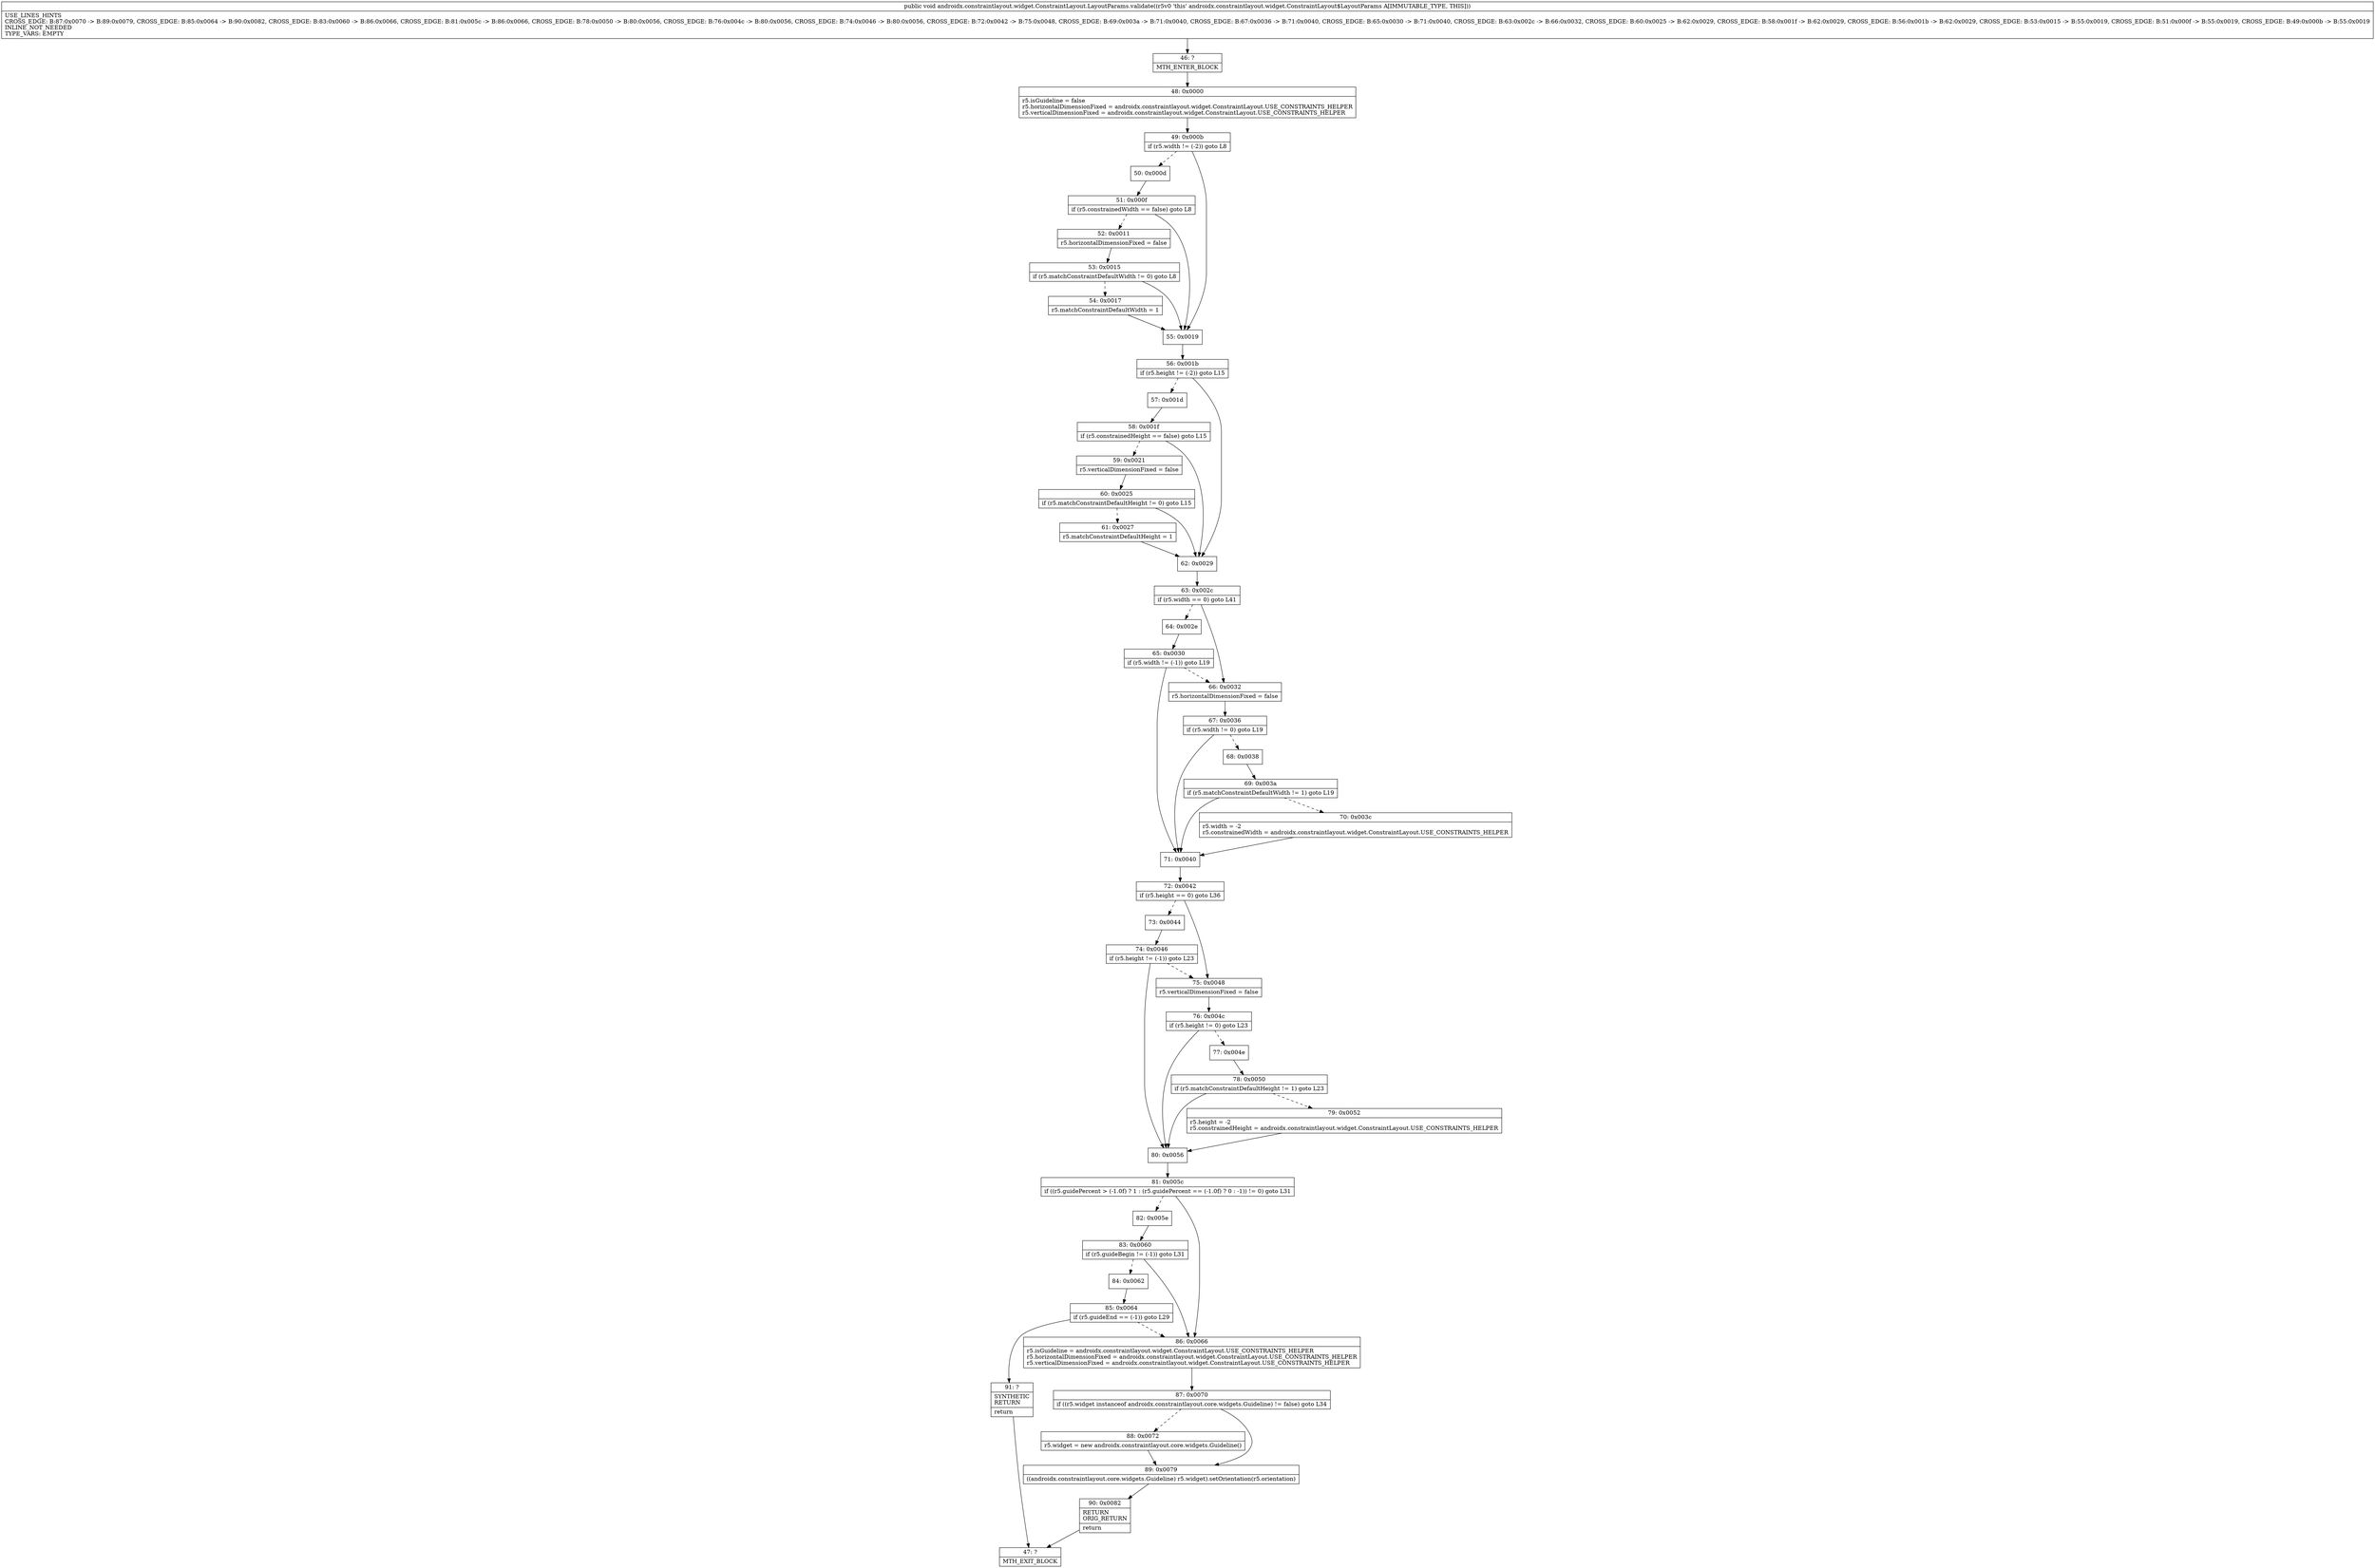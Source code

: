 digraph "CFG forandroidx.constraintlayout.widget.ConstraintLayout.LayoutParams.validate()V" {
Node_46 [shape=record,label="{46\:\ ?|MTH_ENTER_BLOCK\l}"];
Node_48 [shape=record,label="{48\:\ 0x0000|r5.isGuideline = false\lr5.horizontalDimensionFixed = androidx.constraintlayout.widget.ConstraintLayout.USE_CONSTRAINTS_HELPER\lr5.verticalDimensionFixed = androidx.constraintlayout.widget.ConstraintLayout.USE_CONSTRAINTS_HELPER\l}"];
Node_49 [shape=record,label="{49\:\ 0x000b|if (r5.width != (\-2)) goto L8\l}"];
Node_50 [shape=record,label="{50\:\ 0x000d}"];
Node_51 [shape=record,label="{51\:\ 0x000f|if (r5.constrainedWidth == false) goto L8\l}"];
Node_52 [shape=record,label="{52\:\ 0x0011|r5.horizontalDimensionFixed = false\l}"];
Node_53 [shape=record,label="{53\:\ 0x0015|if (r5.matchConstraintDefaultWidth != 0) goto L8\l}"];
Node_54 [shape=record,label="{54\:\ 0x0017|r5.matchConstraintDefaultWidth = 1\l}"];
Node_55 [shape=record,label="{55\:\ 0x0019}"];
Node_56 [shape=record,label="{56\:\ 0x001b|if (r5.height != (\-2)) goto L15\l}"];
Node_57 [shape=record,label="{57\:\ 0x001d}"];
Node_58 [shape=record,label="{58\:\ 0x001f|if (r5.constrainedHeight == false) goto L15\l}"];
Node_59 [shape=record,label="{59\:\ 0x0021|r5.verticalDimensionFixed = false\l}"];
Node_60 [shape=record,label="{60\:\ 0x0025|if (r5.matchConstraintDefaultHeight != 0) goto L15\l}"];
Node_61 [shape=record,label="{61\:\ 0x0027|r5.matchConstraintDefaultHeight = 1\l}"];
Node_62 [shape=record,label="{62\:\ 0x0029}"];
Node_63 [shape=record,label="{63\:\ 0x002c|if (r5.width == 0) goto L41\l}"];
Node_64 [shape=record,label="{64\:\ 0x002e}"];
Node_65 [shape=record,label="{65\:\ 0x0030|if (r5.width != (\-1)) goto L19\l}"];
Node_71 [shape=record,label="{71\:\ 0x0040}"];
Node_72 [shape=record,label="{72\:\ 0x0042|if (r5.height == 0) goto L36\l}"];
Node_73 [shape=record,label="{73\:\ 0x0044}"];
Node_74 [shape=record,label="{74\:\ 0x0046|if (r5.height != (\-1)) goto L23\l}"];
Node_80 [shape=record,label="{80\:\ 0x0056}"];
Node_81 [shape=record,label="{81\:\ 0x005c|if ((r5.guidePercent \> (\-1.0f) ? 1 : (r5.guidePercent == (\-1.0f) ? 0 : \-1)) != 0) goto L31\l}"];
Node_82 [shape=record,label="{82\:\ 0x005e}"];
Node_83 [shape=record,label="{83\:\ 0x0060|if (r5.guideBegin != (\-1)) goto L31\l}"];
Node_84 [shape=record,label="{84\:\ 0x0062}"];
Node_85 [shape=record,label="{85\:\ 0x0064|if (r5.guideEnd == (\-1)) goto L29\l}"];
Node_91 [shape=record,label="{91\:\ ?|SYNTHETIC\lRETURN\l|return\l}"];
Node_47 [shape=record,label="{47\:\ ?|MTH_EXIT_BLOCK\l}"];
Node_86 [shape=record,label="{86\:\ 0x0066|r5.isGuideline = androidx.constraintlayout.widget.ConstraintLayout.USE_CONSTRAINTS_HELPER\lr5.horizontalDimensionFixed = androidx.constraintlayout.widget.ConstraintLayout.USE_CONSTRAINTS_HELPER\lr5.verticalDimensionFixed = androidx.constraintlayout.widget.ConstraintLayout.USE_CONSTRAINTS_HELPER\l}"];
Node_87 [shape=record,label="{87\:\ 0x0070|if ((r5.widget instanceof androidx.constraintlayout.core.widgets.Guideline) != false) goto L34\l}"];
Node_88 [shape=record,label="{88\:\ 0x0072|r5.widget = new androidx.constraintlayout.core.widgets.Guideline()\l}"];
Node_89 [shape=record,label="{89\:\ 0x0079|((androidx.constraintlayout.core.widgets.Guideline) r5.widget).setOrientation(r5.orientation)\l}"];
Node_90 [shape=record,label="{90\:\ 0x0082|RETURN\lORIG_RETURN\l|return\l}"];
Node_75 [shape=record,label="{75\:\ 0x0048|r5.verticalDimensionFixed = false\l}"];
Node_76 [shape=record,label="{76\:\ 0x004c|if (r5.height != 0) goto L23\l}"];
Node_77 [shape=record,label="{77\:\ 0x004e}"];
Node_78 [shape=record,label="{78\:\ 0x0050|if (r5.matchConstraintDefaultHeight != 1) goto L23\l}"];
Node_79 [shape=record,label="{79\:\ 0x0052|r5.height = \-2\lr5.constrainedHeight = androidx.constraintlayout.widget.ConstraintLayout.USE_CONSTRAINTS_HELPER\l}"];
Node_66 [shape=record,label="{66\:\ 0x0032|r5.horizontalDimensionFixed = false\l}"];
Node_67 [shape=record,label="{67\:\ 0x0036|if (r5.width != 0) goto L19\l}"];
Node_68 [shape=record,label="{68\:\ 0x0038}"];
Node_69 [shape=record,label="{69\:\ 0x003a|if (r5.matchConstraintDefaultWidth != 1) goto L19\l}"];
Node_70 [shape=record,label="{70\:\ 0x003c|r5.width = \-2\lr5.constrainedWidth = androidx.constraintlayout.widget.ConstraintLayout.USE_CONSTRAINTS_HELPER\l}"];
MethodNode[shape=record,label="{public void androidx.constraintlayout.widget.ConstraintLayout.LayoutParams.validate((r5v0 'this' androidx.constraintlayout.widget.ConstraintLayout$LayoutParams A[IMMUTABLE_TYPE, THIS]))  | USE_LINES_HINTS\lCROSS_EDGE: B:87:0x0070 \-\> B:89:0x0079, CROSS_EDGE: B:85:0x0064 \-\> B:90:0x0082, CROSS_EDGE: B:83:0x0060 \-\> B:86:0x0066, CROSS_EDGE: B:81:0x005c \-\> B:86:0x0066, CROSS_EDGE: B:78:0x0050 \-\> B:80:0x0056, CROSS_EDGE: B:76:0x004c \-\> B:80:0x0056, CROSS_EDGE: B:74:0x0046 \-\> B:80:0x0056, CROSS_EDGE: B:72:0x0042 \-\> B:75:0x0048, CROSS_EDGE: B:69:0x003a \-\> B:71:0x0040, CROSS_EDGE: B:67:0x0036 \-\> B:71:0x0040, CROSS_EDGE: B:65:0x0030 \-\> B:71:0x0040, CROSS_EDGE: B:63:0x002c \-\> B:66:0x0032, CROSS_EDGE: B:60:0x0025 \-\> B:62:0x0029, CROSS_EDGE: B:58:0x001f \-\> B:62:0x0029, CROSS_EDGE: B:56:0x001b \-\> B:62:0x0029, CROSS_EDGE: B:53:0x0015 \-\> B:55:0x0019, CROSS_EDGE: B:51:0x000f \-\> B:55:0x0019, CROSS_EDGE: B:49:0x000b \-\> B:55:0x0019\lINLINE_NOT_NEEDED\lTYPE_VARS: EMPTY\l}"];
MethodNode -> Node_46;Node_46 -> Node_48;
Node_48 -> Node_49;
Node_49 -> Node_50[style=dashed];
Node_49 -> Node_55;
Node_50 -> Node_51;
Node_51 -> Node_52[style=dashed];
Node_51 -> Node_55;
Node_52 -> Node_53;
Node_53 -> Node_54[style=dashed];
Node_53 -> Node_55;
Node_54 -> Node_55;
Node_55 -> Node_56;
Node_56 -> Node_57[style=dashed];
Node_56 -> Node_62;
Node_57 -> Node_58;
Node_58 -> Node_59[style=dashed];
Node_58 -> Node_62;
Node_59 -> Node_60;
Node_60 -> Node_61[style=dashed];
Node_60 -> Node_62;
Node_61 -> Node_62;
Node_62 -> Node_63;
Node_63 -> Node_64[style=dashed];
Node_63 -> Node_66;
Node_64 -> Node_65;
Node_65 -> Node_66[style=dashed];
Node_65 -> Node_71;
Node_71 -> Node_72;
Node_72 -> Node_73[style=dashed];
Node_72 -> Node_75;
Node_73 -> Node_74;
Node_74 -> Node_75[style=dashed];
Node_74 -> Node_80;
Node_80 -> Node_81;
Node_81 -> Node_82[style=dashed];
Node_81 -> Node_86;
Node_82 -> Node_83;
Node_83 -> Node_84[style=dashed];
Node_83 -> Node_86;
Node_84 -> Node_85;
Node_85 -> Node_86[style=dashed];
Node_85 -> Node_91;
Node_91 -> Node_47;
Node_86 -> Node_87;
Node_87 -> Node_88[style=dashed];
Node_87 -> Node_89;
Node_88 -> Node_89;
Node_89 -> Node_90;
Node_90 -> Node_47;
Node_75 -> Node_76;
Node_76 -> Node_77[style=dashed];
Node_76 -> Node_80;
Node_77 -> Node_78;
Node_78 -> Node_79[style=dashed];
Node_78 -> Node_80;
Node_79 -> Node_80;
Node_66 -> Node_67;
Node_67 -> Node_68[style=dashed];
Node_67 -> Node_71;
Node_68 -> Node_69;
Node_69 -> Node_70[style=dashed];
Node_69 -> Node_71;
Node_70 -> Node_71;
}


